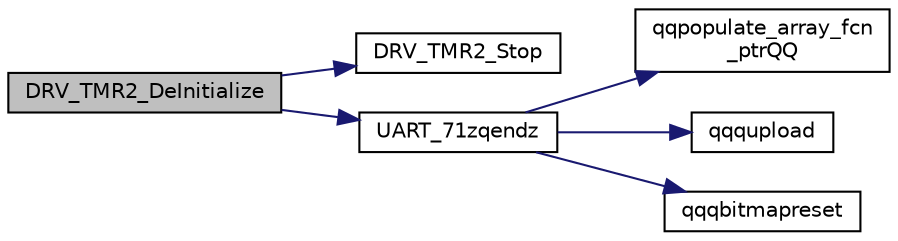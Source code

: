digraph "DRV_TMR2_DeInitialize"
{
  edge [fontname="Helvetica",fontsize="10",labelfontname="Helvetica",labelfontsize="10"];
  node [fontname="Helvetica",fontsize="10",shape=record];
  rankdir="LR";
  Node257 [label="DRV_TMR2_DeInitialize",height=0.2,width=0.4,color="black", fillcolor="grey75", style="filled", fontcolor="black"];
  Node257 -> Node258 [color="midnightblue",fontsize="10",style="solid",fontname="Helvetica"];
  Node258 [label="DRV_TMR2_Stop",height=0.2,width=0.4,color="black", fillcolor="white", style="filled",URL="$inszt___u_a_r_t_8c.html#a5550ce18516aa407adb3735048178a5a"];
  Node257 -> Node259 [color="midnightblue",fontsize="10",style="solid",fontname="Helvetica"];
  Node259 [label="UART_71zqendz",height=0.2,width=0.4,color="black", fillcolor="white", style="filled",URL="$inszt___u_a_r_t_8c.html#a554df8fb4d2ec98c6717da3f7ee9f81d"];
  Node259 -> Node260 [color="midnightblue",fontsize="10",style="solid",fontname="Helvetica"];
  Node260 [label="qqpopulate_array_fcn\l_ptrQQ",height=0.2,width=0.4,color="black", fillcolor="white", style="filled",URL="$inszt___u_a_r_t_8c.html#a4ad6fa1bb94fc1c3ac2dc30925106081"];
  Node259 -> Node261 [color="midnightblue",fontsize="10",style="solid",fontname="Helvetica"];
  Node261 [label="qqqupload",height=0.2,width=0.4,color="black", fillcolor="white", style="filled",URL="$inszt___u_a_r_t_8c.html#a109761d7f84a96b5606e507bace276b5"];
  Node259 -> Node262 [color="midnightblue",fontsize="10",style="solid",fontname="Helvetica"];
  Node262 [label="qqqbitmapreset",height=0.2,width=0.4,color="black", fillcolor="white", style="filled",URL="$inszt___u_a_r_t_8c.html#a5688fceaed93ba591e78ee15ccb0187f"];
}
